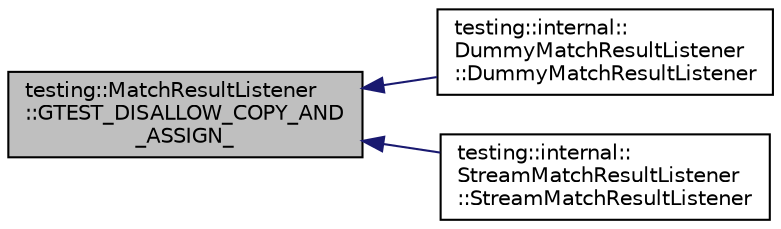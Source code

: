 digraph "testing::MatchResultListener::GTEST_DISALLOW_COPY_AND_ASSIGN_"
{
  edge [fontname="Helvetica",fontsize="10",labelfontname="Helvetica",labelfontsize="10"];
  node [fontname="Helvetica",fontsize="10",shape=record];
  rankdir="LR";
  Node7 [label="testing::MatchResultListener\l::GTEST_DISALLOW_COPY_AND\l_ASSIGN_",height=0.2,width=0.4,color="black", fillcolor="grey75", style="filled", fontcolor="black"];
  Node7 -> Node8 [dir="back",color="midnightblue",fontsize="10",style="solid",fontname="Helvetica"];
  Node8 [label="testing::internal::\lDummyMatchResultListener\l::DummyMatchResultListener",height=0.2,width=0.4,color="black", fillcolor="white", style="filled",URL="$d2/d0f/classtesting_1_1internal_1_1_dummy_match_result_listener.html#a3284ab25167628be9a92e4ee5d2042fe"];
  Node7 -> Node9 [dir="back",color="midnightblue",fontsize="10",style="solid",fontname="Helvetica"];
  Node9 [label="testing::internal::\lStreamMatchResultListener\l::StreamMatchResultListener",height=0.2,width=0.4,color="black", fillcolor="white", style="filled",URL="$d4/d8c/classtesting_1_1internal_1_1_stream_match_result_listener.html#a81985760741d818745237df002d65d04"];
}

